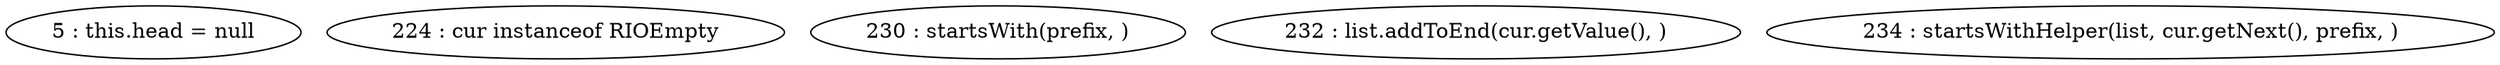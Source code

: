 digraph G {
"5 : this.head = null"
"224 : cur instanceof RIOEmpty"
"230 : startsWith(prefix, )"
"232 : list.addToEnd(cur.getValue(), )"
"234 : startsWithHelper(list, cur.getNext(), prefix, )"
}